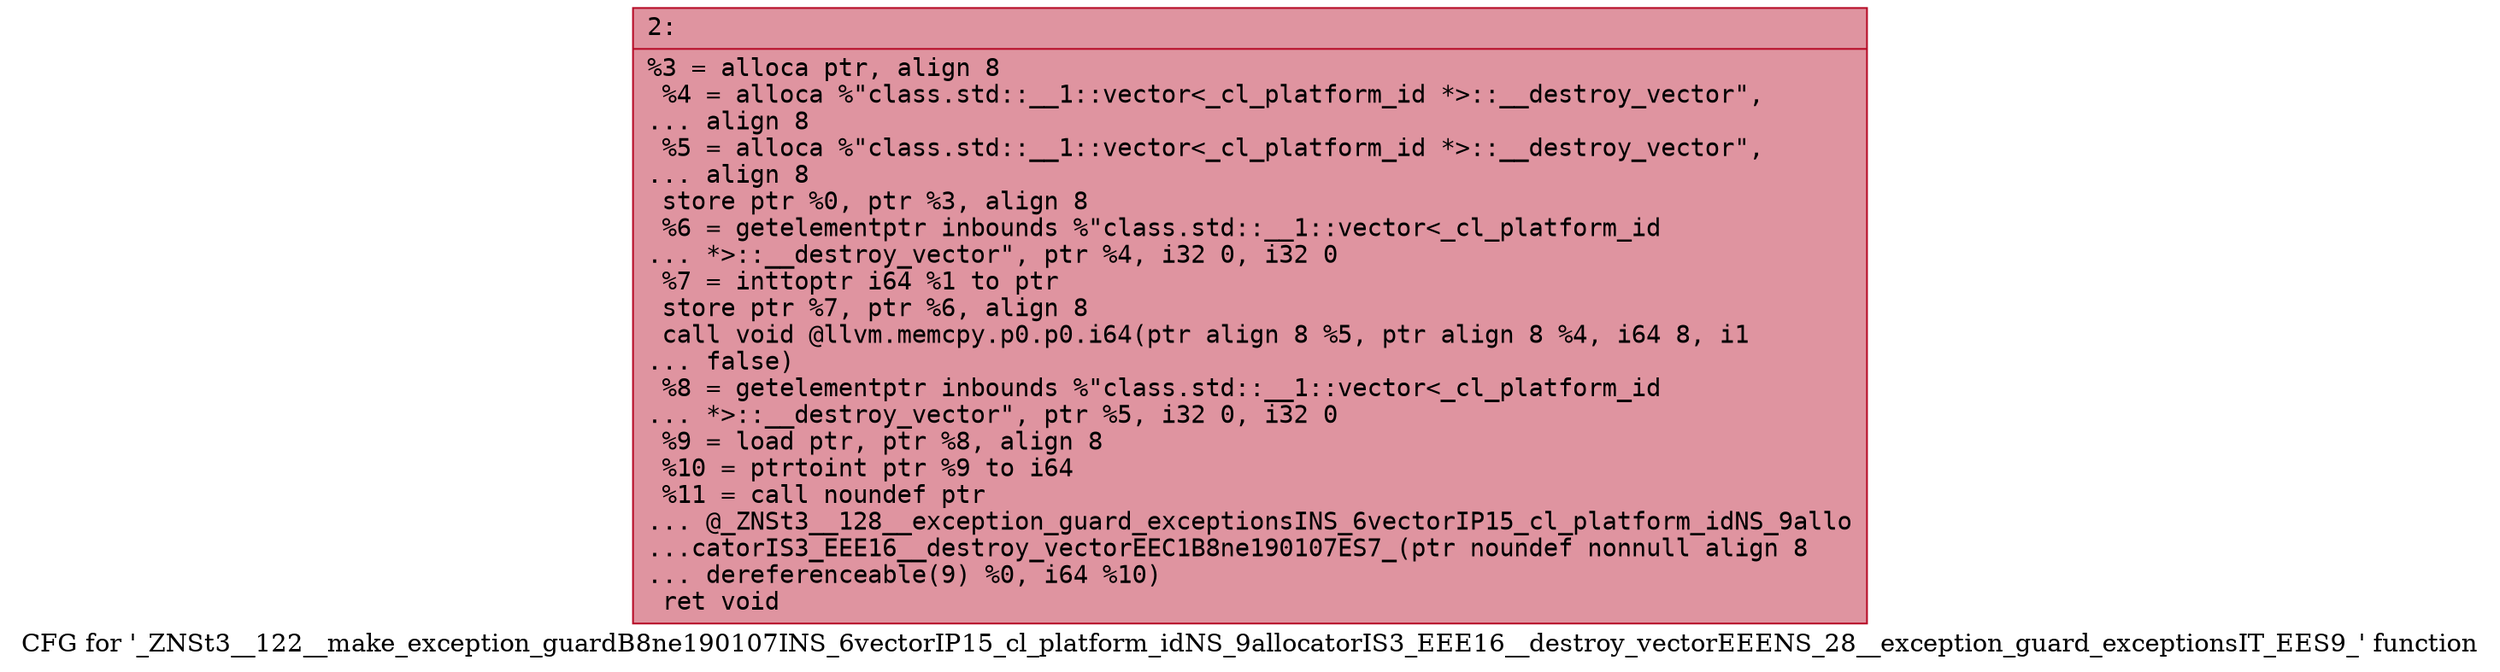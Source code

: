 digraph "CFG for '_ZNSt3__122__make_exception_guardB8ne190107INS_6vectorIP15_cl_platform_idNS_9allocatorIS3_EEE16__destroy_vectorEEENS_28__exception_guard_exceptionsIT_EES9_' function" {
	label="CFG for '_ZNSt3__122__make_exception_guardB8ne190107INS_6vectorIP15_cl_platform_idNS_9allocatorIS3_EEE16__destroy_vectorEEENS_28__exception_guard_exceptionsIT_EES9_' function";

	Node0x600000633660 [shape=record,color="#b70d28ff", style=filled, fillcolor="#b70d2870" fontname="Courier",label="{2:\l|  %3 = alloca ptr, align 8\l  %4 = alloca %\"class.std::__1::vector\<_cl_platform_id *\>::__destroy_vector\",\l... align 8\l  %5 = alloca %\"class.std::__1::vector\<_cl_platform_id *\>::__destroy_vector\",\l... align 8\l  store ptr %0, ptr %3, align 8\l  %6 = getelementptr inbounds %\"class.std::__1::vector\<_cl_platform_id\l... *\>::__destroy_vector\", ptr %4, i32 0, i32 0\l  %7 = inttoptr i64 %1 to ptr\l  store ptr %7, ptr %6, align 8\l  call void @llvm.memcpy.p0.p0.i64(ptr align 8 %5, ptr align 8 %4, i64 8, i1\l... false)\l  %8 = getelementptr inbounds %\"class.std::__1::vector\<_cl_platform_id\l... *\>::__destroy_vector\", ptr %5, i32 0, i32 0\l  %9 = load ptr, ptr %8, align 8\l  %10 = ptrtoint ptr %9 to i64\l  %11 = call noundef ptr\l... @_ZNSt3__128__exception_guard_exceptionsINS_6vectorIP15_cl_platform_idNS_9allo\l...catorIS3_EEE16__destroy_vectorEEC1B8ne190107ES7_(ptr noundef nonnull align 8\l... dereferenceable(9) %0, i64 %10)\l  ret void\l}"];
}
